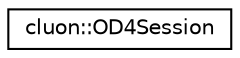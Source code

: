 digraph "Graphical Class Hierarchy"
{
 // LATEX_PDF_SIZE
  edge [fontname="Helvetica",fontsize="10",labelfontname="Helvetica",labelfontsize="10"];
  node [fontname="Helvetica",fontsize="10",shape=record];
  rankdir="LR";
  Node0 [label="cluon::OD4Session",height=0.2,width=0.4,color="black", fillcolor="white", style="filled",URL="$classcluon_1_1OD4Session.html",tooltip=" "];
}
